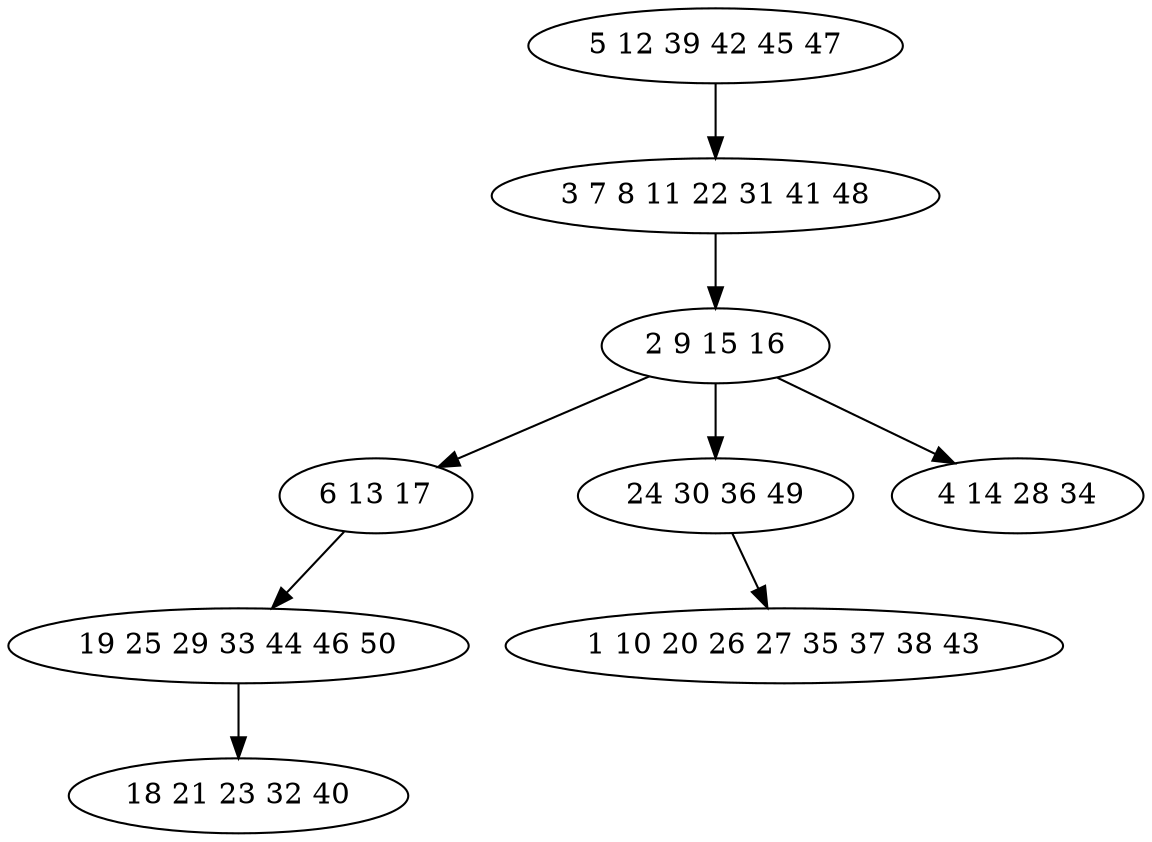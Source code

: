 digraph true_tree {
	"0" -> "1"
	"1" -> "2"
	"2" -> "3"
	"2" -> "4"
	"3" -> "5"
	"4" -> "6"
	"5" -> "7"
	"2" -> "8"
	"0" [label="5 12 39 42 45 47"];
	"1" [label="3 7 8 11 22 31 41 48"];
	"2" [label="2 9 15 16"];
	"3" [label="6 13 17"];
	"4" [label="24 30 36 49"];
	"5" [label="19 25 29 33 44 46 50"];
	"6" [label="1 10 20 26 27 35 37 38 43"];
	"7" [label="18 21 23 32 40"];
	"8" [label="4 14 28 34"];
}

